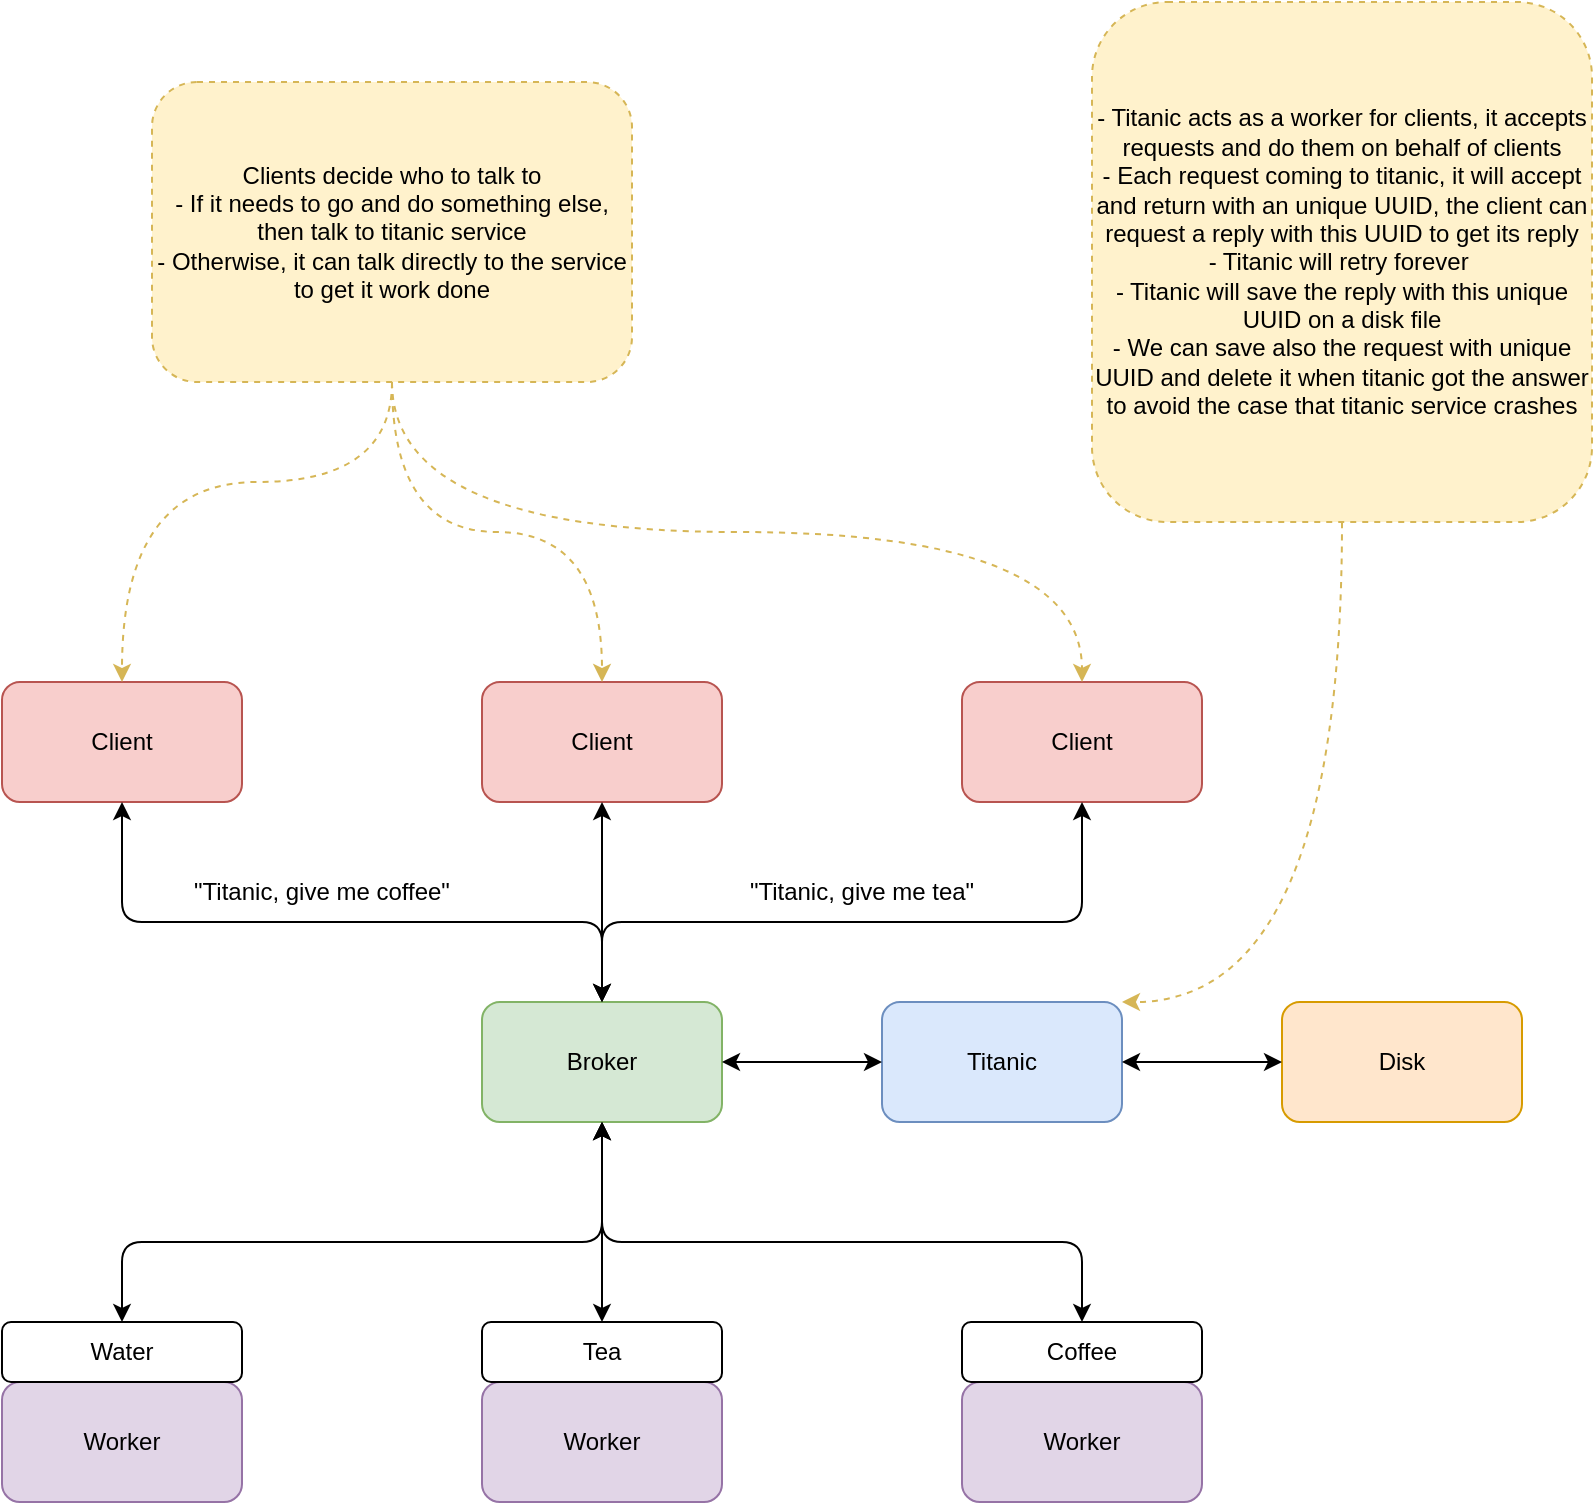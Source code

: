 <mxfile version="27.1.6">
  <diagram name="Page-1" id="qbD2D4RlK4q7rreJ8VHP">
    <mxGraphModel dx="1976" dy="1083" grid="1" gridSize="10" guides="1" tooltips="1" connect="1" arrows="1" fold="1" page="1" pageScale="1" pageWidth="850" pageHeight="1100" math="0" shadow="0">
      <root>
        <mxCell id="0" />
        <mxCell id="1" parent="0" />
        <mxCell id="eN940odk0h4IA8jMdHwL-1" value="Client" style="rounded=1;whiteSpace=wrap;html=1;fillColor=#f8cecc;strokeColor=#b85450;" vertex="1" parent="1">
          <mxGeometry x="45" y="490" width="120" height="60" as="geometry" />
        </mxCell>
        <mxCell id="eN940odk0h4IA8jMdHwL-2" value="Client" style="rounded=1;whiteSpace=wrap;html=1;fillColor=#f8cecc;strokeColor=#b85450;" vertex="1" parent="1">
          <mxGeometry x="285" y="490" width="120" height="60" as="geometry" />
        </mxCell>
        <mxCell id="eN940odk0h4IA8jMdHwL-3" value="Client" style="rounded=1;whiteSpace=wrap;html=1;fillColor=#f8cecc;strokeColor=#b85450;" vertex="1" parent="1">
          <mxGeometry x="525" y="490" width="120" height="60" as="geometry" />
        </mxCell>
        <mxCell id="eN940odk0h4IA8jMdHwL-4" value="Broker" style="rounded=1;whiteSpace=wrap;html=1;fillColor=#d5e8d4;strokeColor=#82b366;" vertex="1" parent="1">
          <mxGeometry x="285" y="650" width="120" height="60" as="geometry" />
        </mxCell>
        <mxCell id="eN940odk0h4IA8jMdHwL-5" value="" style="endArrow=classic;startArrow=classic;html=1;rounded=1;exitX=0.5;exitY=1;exitDx=0;exitDy=0;curved=0;entryX=0.5;entryY=0;entryDx=0;entryDy=0;" edge="1" parent="1" source="eN940odk0h4IA8jMdHwL-1" target="eN940odk0h4IA8jMdHwL-4">
          <mxGeometry width="50" height="50" relative="1" as="geometry">
            <mxPoint x="325" y="870" as="sourcePoint" />
            <mxPoint x="345" y="640" as="targetPoint" />
            <Array as="points">
              <mxPoint x="105" y="610" />
              <mxPoint x="345" y="610" />
            </Array>
          </mxGeometry>
        </mxCell>
        <mxCell id="eN940odk0h4IA8jMdHwL-6" value="" style="endArrow=classic;startArrow=classic;html=1;rounded=0;entryX=0.5;entryY=1;entryDx=0;entryDy=0;exitX=0.5;exitY=0;exitDx=0;exitDy=0;" edge="1" parent="1" source="eN940odk0h4IA8jMdHwL-4" target="eN940odk0h4IA8jMdHwL-2">
          <mxGeometry width="50" height="50" relative="1" as="geometry">
            <mxPoint x="325" y="870" as="sourcePoint" />
            <mxPoint x="375" y="820" as="targetPoint" />
          </mxGeometry>
        </mxCell>
        <mxCell id="eN940odk0h4IA8jMdHwL-7" value="" style="endArrow=classic;startArrow=classic;html=1;rounded=1;entryX=0.5;entryY=1;entryDx=0;entryDy=0;exitX=0.5;exitY=0;exitDx=0;exitDy=0;curved=0;" edge="1" parent="1" source="eN940odk0h4IA8jMdHwL-4" target="eN940odk0h4IA8jMdHwL-3">
          <mxGeometry width="50" height="50" relative="1" as="geometry">
            <mxPoint x="325" y="870" as="sourcePoint" />
            <mxPoint x="375" y="820" as="targetPoint" />
            <Array as="points">
              <mxPoint x="345" y="610" />
              <mxPoint x="585" y="610" />
            </Array>
          </mxGeometry>
        </mxCell>
        <mxCell id="eN940odk0h4IA8jMdHwL-8" value="Worker" style="rounded=1;whiteSpace=wrap;html=1;fillColor=#e1d5e7;strokeColor=#9673a6;" vertex="1" parent="1">
          <mxGeometry x="45" y="840" width="120" height="60" as="geometry" />
        </mxCell>
        <mxCell id="eN940odk0h4IA8jMdHwL-9" value="Water" style="rounded=1;whiteSpace=wrap;html=1;" vertex="1" parent="1">
          <mxGeometry x="45" y="810" width="120" height="30" as="geometry" />
        </mxCell>
        <mxCell id="eN940odk0h4IA8jMdHwL-10" value="Worker" style="rounded=1;whiteSpace=wrap;html=1;fillColor=#e1d5e7;strokeColor=#9673a6;" vertex="1" parent="1">
          <mxGeometry x="285" y="840" width="120" height="60" as="geometry" />
        </mxCell>
        <mxCell id="eN940odk0h4IA8jMdHwL-11" value="Tea" style="rounded=1;whiteSpace=wrap;html=1;" vertex="1" parent="1">
          <mxGeometry x="285" y="810" width="120" height="30" as="geometry" />
        </mxCell>
        <mxCell id="eN940odk0h4IA8jMdHwL-12" value="Worker" style="rounded=1;whiteSpace=wrap;html=1;fillColor=#e1d5e7;strokeColor=#9673a6;" vertex="1" parent="1">
          <mxGeometry x="525" y="840" width="120" height="60" as="geometry" />
        </mxCell>
        <mxCell id="eN940odk0h4IA8jMdHwL-13" value="Coffee" style="rounded=1;whiteSpace=wrap;html=1;" vertex="1" parent="1">
          <mxGeometry x="525" y="810" width="120" height="30" as="geometry" />
        </mxCell>
        <mxCell id="eN940odk0h4IA8jMdHwL-14" value="" style="endArrow=classic;startArrow=classic;html=1;rounded=1;exitX=0.5;exitY=0;exitDx=0;exitDy=0;entryX=0.5;entryY=1;entryDx=0;entryDy=0;curved=0;" edge="1" parent="1" source="eN940odk0h4IA8jMdHwL-9" target="eN940odk0h4IA8jMdHwL-4">
          <mxGeometry width="50" height="50" relative="1" as="geometry">
            <mxPoint x="305" y="870" as="sourcePoint" />
            <mxPoint x="355" y="820" as="targetPoint" />
            <Array as="points">
              <mxPoint x="105" y="770" />
              <mxPoint x="345" y="770" />
            </Array>
          </mxGeometry>
        </mxCell>
        <mxCell id="eN940odk0h4IA8jMdHwL-15" value="" style="endArrow=classic;startArrow=classic;html=1;rounded=0;entryX=0.5;entryY=1;entryDx=0;entryDy=0;exitX=0.5;exitY=0;exitDx=0;exitDy=0;" edge="1" parent="1" source="eN940odk0h4IA8jMdHwL-11" target="eN940odk0h4IA8jMdHwL-4">
          <mxGeometry width="50" height="50" relative="1" as="geometry">
            <mxPoint x="305" y="870" as="sourcePoint" />
            <mxPoint x="355" y="820" as="targetPoint" />
          </mxGeometry>
        </mxCell>
        <mxCell id="eN940odk0h4IA8jMdHwL-16" value="" style="endArrow=classic;startArrow=classic;html=1;rounded=1;entryX=0.5;entryY=1;entryDx=0;entryDy=0;exitX=0.5;exitY=0;exitDx=0;exitDy=0;curved=0;" edge="1" parent="1" source="eN940odk0h4IA8jMdHwL-13" target="eN940odk0h4IA8jMdHwL-4">
          <mxGeometry width="50" height="50" relative="1" as="geometry">
            <mxPoint x="305" y="870" as="sourcePoint" />
            <mxPoint x="355" y="820" as="targetPoint" />
            <Array as="points">
              <mxPoint x="585" y="770" />
              <mxPoint x="345" y="770" />
            </Array>
          </mxGeometry>
        </mxCell>
        <mxCell id="eN940odk0h4IA8jMdHwL-17" value="Titanic" style="rounded=1;whiteSpace=wrap;html=1;fillColor=#dae8fc;strokeColor=#6c8ebf;" vertex="1" parent="1">
          <mxGeometry x="485" y="650" width="120" height="60" as="geometry" />
        </mxCell>
        <mxCell id="eN940odk0h4IA8jMdHwL-18" value="Disk" style="rounded=1;whiteSpace=wrap;html=1;fillColor=#ffe6cc;strokeColor=#d79b00;" vertex="1" parent="1">
          <mxGeometry x="685" y="650" width="120" height="60" as="geometry" />
        </mxCell>
        <mxCell id="eN940odk0h4IA8jMdHwL-19" value="" style="endArrow=classic;startArrow=classic;html=1;rounded=0;exitX=1;exitY=0.5;exitDx=0;exitDy=0;entryX=0;entryY=0.5;entryDx=0;entryDy=0;" edge="1" parent="1" source="eN940odk0h4IA8jMdHwL-4" target="eN940odk0h4IA8jMdHwL-17">
          <mxGeometry width="50" height="50" relative="1" as="geometry">
            <mxPoint x="475" y="870" as="sourcePoint" />
            <mxPoint x="525" y="820" as="targetPoint" />
          </mxGeometry>
        </mxCell>
        <mxCell id="eN940odk0h4IA8jMdHwL-20" value="" style="endArrow=classic;startArrow=classic;html=1;rounded=0;entryX=0;entryY=0.5;entryDx=0;entryDy=0;exitX=1;exitY=0.5;exitDx=0;exitDy=0;" edge="1" parent="1" source="eN940odk0h4IA8jMdHwL-17" target="eN940odk0h4IA8jMdHwL-18">
          <mxGeometry width="50" height="50" relative="1" as="geometry">
            <mxPoint x="475" y="870" as="sourcePoint" />
            <mxPoint x="525" y="820" as="targetPoint" />
          </mxGeometry>
        </mxCell>
        <mxCell id="eN940odk0h4IA8jMdHwL-21" value="&quot;Titanic, give me coffee&quot;" style="text;html=1;align=center;verticalAlign=middle;whiteSpace=wrap;rounded=0;" vertex="1" parent="1">
          <mxGeometry x="125" y="580" width="160" height="30" as="geometry" />
        </mxCell>
        <mxCell id="eN940odk0h4IA8jMdHwL-22" value="&quot;Titanic, give me tea&quot;" style="text;html=1;align=center;verticalAlign=middle;whiteSpace=wrap;rounded=0;" vertex="1" parent="1">
          <mxGeometry x="395" y="580" width="160" height="30" as="geometry" />
        </mxCell>
        <mxCell id="eN940odk0h4IA8jMdHwL-24" style="edgeStyle=orthogonalEdgeStyle;rounded=0;orthogonalLoop=1;jettySize=auto;html=1;exitX=0.5;exitY=1;exitDx=0;exitDy=0;entryX=1;entryY=0;entryDx=0;entryDy=0;curved=1;fillColor=#fff2cc;strokeColor=#d6b656;dashed=1;" edge="1" parent="1" source="eN940odk0h4IA8jMdHwL-23" target="eN940odk0h4IA8jMdHwL-17">
          <mxGeometry relative="1" as="geometry">
            <Array as="points">
              <mxPoint x="715" y="650" />
            </Array>
          </mxGeometry>
        </mxCell>
        <mxCell id="eN940odk0h4IA8jMdHwL-23" value="&lt;div&gt;- Titanic acts as a worker for clients, it accepts requests and do them on behalf of clients&lt;/div&gt;&lt;div&gt;- Each request coming to titanic, it will accept and return with an unique UUID, the client can request a reply with this UUID to get its reply&lt;/div&gt;&lt;div&gt;- Titanic will retry forever&amp;nbsp;&lt;/div&gt;&lt;div&gt;- Titanic will save the reply with this unique UUID on a disk file&lt;/div&gt;&lt;div&gt;- We can save also the request with unique UUID and delete it when titanic got the answer to avoid the case that titanic service crashes&lt;/div&gt;" style="rounded=1;whiteSpace=wrap;html=1;fillColor=#fff2cc;strokeColor=#d6b656;dashed=1;" vertex="1" parent="1">
          <mxGeometry x="590" y="150" width="250" height="260" as="geometry" />
        </mxCell>
        <mxCell id="eN940odk0h4IA8jMdHwL-26" style="edgeStyle=orthogonalEdgeStyle;rounded=0;orthogonalLoop=1;jettySize=auto;html=1;exitX=0.5;exitY=1;exitDx=0;exitDy=0;entryX=0.5;entryY=0;entryDx=0;entryDy=0;dashed=1;fillColor=#fff2cc;strokeColor=#d6b656;curved=1;" edge="1" parent="1" source="eN940odk0h4IA8jMdHwL-25" target="eN940odk0h4IA8jMdHwL-1">
          <mxGeometry relative="1" as="geometry">
            <Array as="points">
              <mxPoint x="240" y="390" />
              <mxPoint x="105" y="390" />
            </Array>
          </mxGeometry>
        </mxCell>
        <mxCell id="eN940odk0h4IA8jMdHwL-27" style="edgeStyle=orthogonalEdgeStyle;rounded=0;orthogonalLoop=1;jettySize=auto;html=1;exitX=0.5;exitY=1;exitDx=0;exitDy=0;entryX=0.5;entryY=0;entryDx=0;entryDy=0;fillColor=#fff2cc;strokeColor=#d6b656;curved=1;dashed=1;" edge="1" parent="1" source="eN940odk0h4IA8jMdHwL-25" target="eN940odk0h4IA8jMdHwL-2">
          <mxGeometry relative="1" as="geometry" />
        </mxCell>
        <mxCell id="eN940odk0h4IA8jMdHwL-28" style="edgeStyle=orthogonalEdgeStyle;rounded=0;orthogonalLoop=1;jettySize=auto;html=1;exitX=0.5;exitY=1;exitDx=0;exitDy=0;entryX=0.5;entryY=0;entryDx=0;entryDy=0;fillColor=#fff2cc;strokeColor=#d6b656;dashed=1;curved=1;" edge="1" parent="1" source="eN940odk0h4IA8jMdHwL-25" target="eN940odk0h4IA8jMdHwL-3">
          <mxGeometry relative="1" as="geometry" />
        </mxCell>
        <mxCell id="eN940odk0h4IA8jMdHwL-25" value="&lt;div&gt;Clients decide who to talk to&lt;/div&gt;&lt;div&gt;- If it needs to go and do something else, then talk to titanic service&lt;/div&gt;&lt;div&gt;- Otherwise, it can talk directly to the service to get it work done&lt;/div&gt;" style="rounded=1;whiteSpace=wrap;html=1;fillColor=#fff2cc;strokeColor=#d6b656;dashed=1;" vertex="1" parent="1">
          <mxGeometry x="120" y="190" width="240" height="150" as="geometry" />
        </mxCell>
      </root>
    </mxGraphModel>
  </diagram>
</mxfile>
